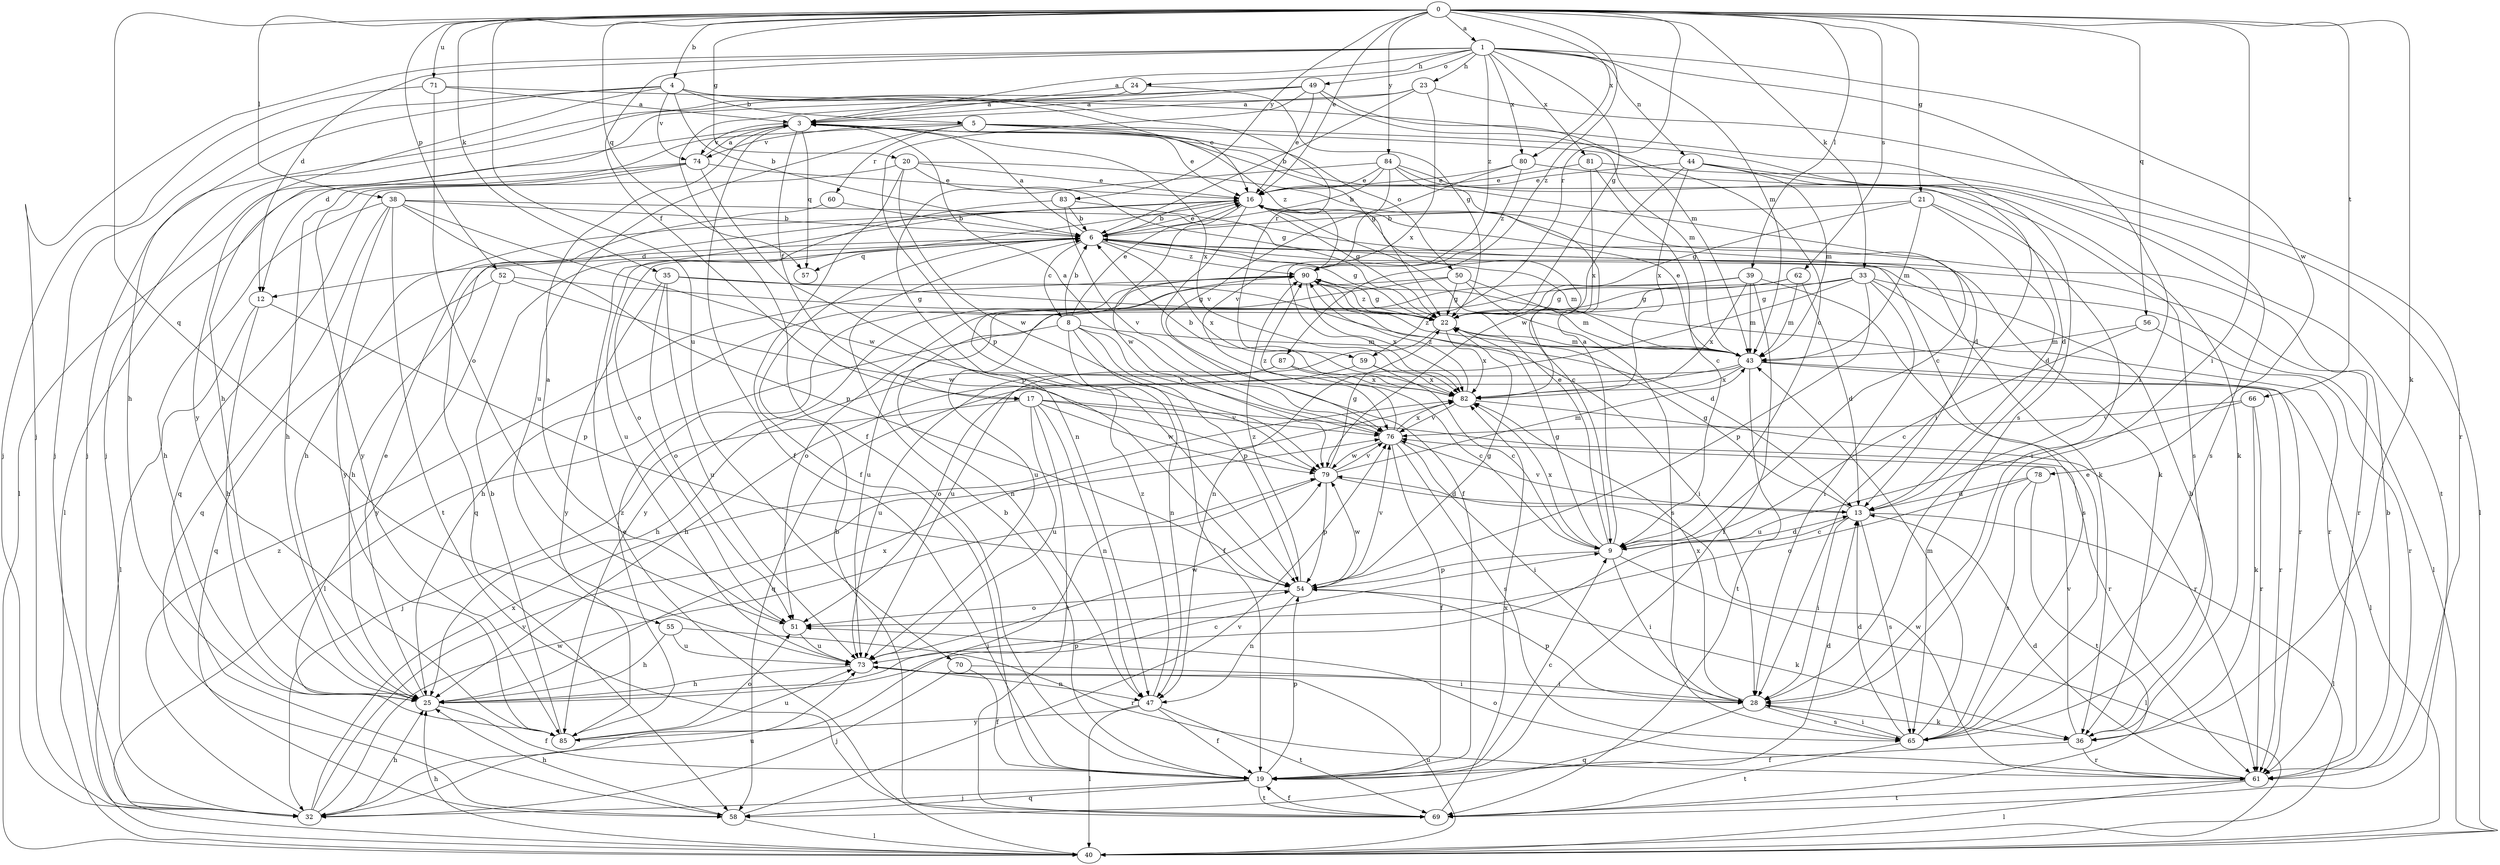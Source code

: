 strict digraph  {
0;
1;
3;
4;
5;
6;
8;
9;
12;
13;
16;
17;
19;
20;
21;
22;
23;
24;
25;
28;
32;
33;
35;
36;
38;
39;
40;
43;
44;
47;
49;
50;
51;
52;
54;
55;
56;
57;
58;
59;
60;
61;
62;
65;
66;
69;
70;
71;
73;
74;
76;
78;
79;
80;
81;
82;
83;
84;
85;
87;
90;
0 -> 1  [label=a];
0 -> 4  [label=b];
0 -> 16  [label=e];
0 -> 20  [label=g];
0 -> 21  [label=g];
0 -> 28  [label=i];
0 -> 33  [label=k];
0 -> 35  [label=k];
0 -> 36  [label=k];
0 -> 38  [label=l];
0 -> 39  [label=l];
0 -> 52  [label=p];
0 -> 55  [label=q];
0 -> 56  [label=q];
0 -> 57  [label=q];
0 -> 59  [label=r];
0 -> 62  [label=s];
0 -> 66  [label=t];
0 -> 70  [label=u];
0 -> 71  [label=u];
0 -> 80  [label=x];
0 -> 83  [label=y];
0 -> 84  [label=y];
0 -> 87  [label=z];
1 -> 3  [label=a];
1 -> 12  [label=d];
1 -> 17  [label=f];
1 -> 22  [label=g];
1 -> 23  [label=h];
1 -> 24  [label=h];
1 -> 28  [label=i];
1 -> 32  [label=j];
1 -> 43  [label=m];
1 -> 44  [label=n];
1 -> 49  [label=o];
1 -> 78  [label=w];
1 -> 80  [label=x];
1 -> 81  [label=x];
1 -> 90  [label=z];
3 -> 16  [label=e];
3 -> 17  [label=f];
3 -> 19  [label=f];
3 -> 22  [label=g];
3 -> 40  [label=l];
3 -> 57  [label=q];
3 -> 74  [label=v];
3 -> 82  [label=x];
4 -> 5  [label=b];
4 -> 6  [label=b];
4 -> 16  [label=e];
4 -> 25  [label=h];
4 -> 32  [label=j];
4 -> 59  [label=r];
4 -> 74  [label=v];
4 -> 85  [label=y];
5 -> 12  [label=d];
5 -> 28  [label=i];
5 -> 43  [label=m];
5 -> 50  [label=o];
5 -> 60  [label=r];
5 -> 73  [label=u];
5 -> 74  [label=v];
5 -> 90  [label=z];
6 -> 3  [label=a];
6 -> 8  [label=c];
6 -> 12  [label=d];
6 -> 16  [label=e];
6 -> 22  [label=g];
6 -> 25  [label=h];
6 -> 43  [label=m];
6 -> 57  [label=q];
6 -> 61  [label=r];
6 -> 82  [label=x];
6 -> 90  [label=z];
8 -> 6  [label=b];
8 -> 16  [label=e];
8 -> 19  [label=f];
8 -> 40  [label=l];
8 -> 43  [label=m];
8 -> 47  [label=n];
8 -> 54  [label=p];
8 -> 76  [label=v];
9 -> 3  [label=a];
9 -> 13  [label=d];
9 -> 16  [label=e];
9 -> 22  [label=g];
9 -> 28  [label=i];
9 -> 40  [label=l];
9 -> 54  [label=p];
9 -> 82  [label=x];
12 -> 25  [label=h];
12 -> 40  [label=l];
12 -> 54  [label=p];
13 -> 9  [label=c];
13 -> 22  [label=g];
13 -> 28  [label=i];
13 -> 40  [label=l];
13 -> 65  [label=s];
13 -> 76  [label=v];
16 -> 6  [label=b];
16 -> 9  [label=c];
16 -> 19  [label=f];
16 -> 22  [label=g];
16 -> 25  [label=h];
16 -> 51  [label=o];
16 -> 79  [label=w];
17 -> 32  [label=j];
17 -> 47  [label=n];
17 -> 61  [label=r];
17 -> 69  [label=t];
17 -> 73  [label=u];
17 -> 76  [label=v];
17 -> 79  [label=w];
19 -> 6  [label=b];
19 -> 9  [label=c];
19 -> 13  [label=d];
19 -> 32  [label=j];
19 -> 54  [label=p];
19 -> 58  [label=q];
19 -> 69  [label=t];
20 -> 13  [label=d];
20 -> 16  [label=e];
20 -> 19  [label=f];
20 -> 22  [label=g];
20 -> 58  [label=q];
20 -> 79  [label=w];
21 -> 6  [label=b];
21 -> 13  [label=d];
21 -> 22  [label=g];
21 -> 28  [label=i];
21 -> 43  [label=m];
22 -> 43  [label=m];
22 -> 73  [label=u];
22 -> 82  [label=x];
22 -> 90  [label=z];
23 -> 3  [label=a];
23 -> 6  [label=b];
23 -> 25  [label=h];
23 -> 61  [label=r];
23 -> 82  [label=x];
24 -> 3  [label=a];
24 -> 22  [label=g];
24 -> 32  [label=j];
25 -> 9  [label=c];
25 -> 16  [label=e];
25 -> 19  [label=f];
25 -> 54  [label=p];
25 -> 82  [label=x];
28 -> 36  [label=k];
28 -> 54  [label=p];
28 -> 58  [label=q];
28 -> 65  [label=s];
28 -> 82  [label=x];
32 -> 25  [label=h];
32 -> 73  [label=u];
32 -> 76  [label=v];
32 -> 79  [label=w];
32 -> 82  [label=x];
32 -> 90  [label=z];
33 -> 22  [label=g];
33 -> 28  [label=i];
33 -> 40  [label=l];
33 -> 47  [label=n];
33 -> 54  [label=p];
33 -> 61  [label=r];
33 -> 73  [label=u];
35 -> 13  [label=d];
35 -> 22  [label=g];
35 -> 51  [label=o];
35 -> 73  [label=u];
35 -> 85  [label=y];
36 -> 6  [label=b];
36 -> 19  [label=f];
36 -> 61  [label=r];
36 -> 76  [label=v];
38 -> 6  [label=b];
38 -> 25  [label=h];
38 -> 36  [label=k];
38 -> 54  [label=p];
38 -> 58  [label=q];
38 -> 69  [label=t];
38 -> 79  [label=w];
38 -> 85  [label=y];
39 -> 19  [label=f];
39 -> 22  [label=g];
39 -> 43  [label=m];
39 -> 51  [label=o];
39 -> 65  [label=s];
39 -> 82  [label=x];
40 -> 16  [label=e];
40 -> 25  [label=h];
40 -> 73  [label=u];
43 -> 16  [label=e];
43 -> 25  [label=h];
43 -> 40  [label=l];
43 -> 58  [label=q];
43 -> 61  [label=r];
43 -> 69  [label=t];
43 -> 82  [label=x];
43 -> 90  [label=z];
44 -> 13  [label=d];
44 -> 16  [label=e];
44 -> 43  [label=m];
44 -> 65  [label=s];
44 -> 79  [label=w];
44 -> 82  [label=x];
47 -> 19  [label=f];
47 -> 40  [label=l];
47 -> 69  [label=t];
47 -> 85  [label=y];
47 -> 90  [label=z];
49 -> 3  [label=a];
49 -> 9  [label=c];
49 -> 16  [label=e];
49 -> 19  [label=f];
49 -> 32  [label=j];
49 -> 43  [label=m];
49 -> 54  [label=p];
50 -> 22  [label=g];
50 -> 43  [label=m];
50 -> 47  [label=n];
50 -> 65  [label=s];
50 -> 85  [label=y];
51 -> 3  [label=a];
51 -> 73  [label=u];
52 -> 22  [label=g];
52 -> 58  [label=q];
52 -> 79  [label=w];
52 -> 85  [label=y];
54 -> 22  [label=g];
54 -> 36  [label=k];
54 -> 47  [label=n];
54 -> 51  [label=o];
54 -> 76  [label=v];
54 -> 79  [label=w];
54 -> 90  [label=z];
55 -> 25  [label=h];
55 -> 61  [label=r];
55 -> 73  [label=u];
56 -> 9  [label=c];
56 -> 43  [label=m];
56 -> 61  [label=r];
58 -> 25  [label=h];
58 -> 40  [label=l];
58 -> 76  [label=v];
59 -> 9  [label=c];
59 -> 51  [label=o];
59 -> 82  [label=x];
60 -> 6  [label=b];
60 -> 58  [label=q];
61 -> 6  [label=b];
61 -> 13  [label=d];
61 -> 40  [label=l];
61 -> 51  [label=o];
61 -> 69  [label=t];
61 -> 79  [label=w];
62 -> 13  [label=d];
62 -> 22  [label=g];
62 -> 43  [label=m];
62 -> 73  [label=u];
65 -> 13  [label=d];
65 -> 16  [label=e];
65 -> 28  [label=i];
65 -> 43  [label=m];
65 -> 69  [label=t];
66 -> 36  [label=k];
66 -> 61  [label=r];
66 -> 73  [label=u];
66 -> 76  [label=v];
69 -> 6  [label=b];
69 -> 19  [label=f];
69 -> 82  [label=x];
70 -> 19  [label=f];
70 -> 28  [label=i];
70 -> 32  [label=j];
71 -> 3  [label=a];
71 -> 32  [label=j];
71 -> 51  [label=o];
71 -> 65  [label=s];
73 -> 25  [label=h];
73 -> 28  [label=i];
73 -> 47  [label=n];
73 -> 79  [label=w];
74 -> 3  [label=a];
74 -> 16  [label=e];
74 -> 25  [label=h];
74 -> 40  [label=l];
74 -> 54  [label=p];
74 -> 85  [label=y];
76 -> 3  [label=a];
76 -> 19  [label=f];
76 -> 28  [label=i];
76 -> 65  [label=s];
76 -> 79  [label=w];
76 -> 82  [label=x];
76 -> 90  [label=z];
78 -> 13  [label=d];
78 -> 51  [label=o];
78 -> 65  [label=s];
78 -> 69  [label=t];
79 -> 13  [label=d];
79 -> 22  [label=g];
79 -> 32  [label=j];
79 -> 43  [label=m];
79 -> 54  [label=p];
79 -> 76  [label=v];
80 -> 16  [label=e];
80 -> 69  [label=t];
80 -> 76  [label=v];
80 -> 90  [label=z];
81 -> 9  [label=c];
81 -> 16  [label=e];
81 -> 40  [label=l];
81 -> 82  [label=x];
82 -> 6  [label=b];
82 -> 61  [label=r];
82 -> 76  [label=v];
82 -> 90  [label=z];
83 -> 6  [label=b];
83 -> 36  [label=k];
83 -> 73  [label=u];
83 -> 76  [label=v];
84 -> 6  [label=b];
84 -> 9  [label=c];
84 -> 16  [label=e];
84 -> 36  [label=k];
84 -> 47  [label=n];
84 -> 65  [label=s];
84 -> 76  [label=v];
85 -> 6  [label=b];
85 -> 51  [label=o];
85 -> 73  [label=u];
85 -> 90  [label=z];
87 -> 9  [label=c];
87 -> 25  [label=h];
87 -> 73  [label=u];
87 -> 82  [label=x];
90 -> 22  [label=g];
90 -> 25  [label=h];
90 -> 28  [label=i];
90 -> 61  [label=r];
90 -> 82  [label=x];
}
